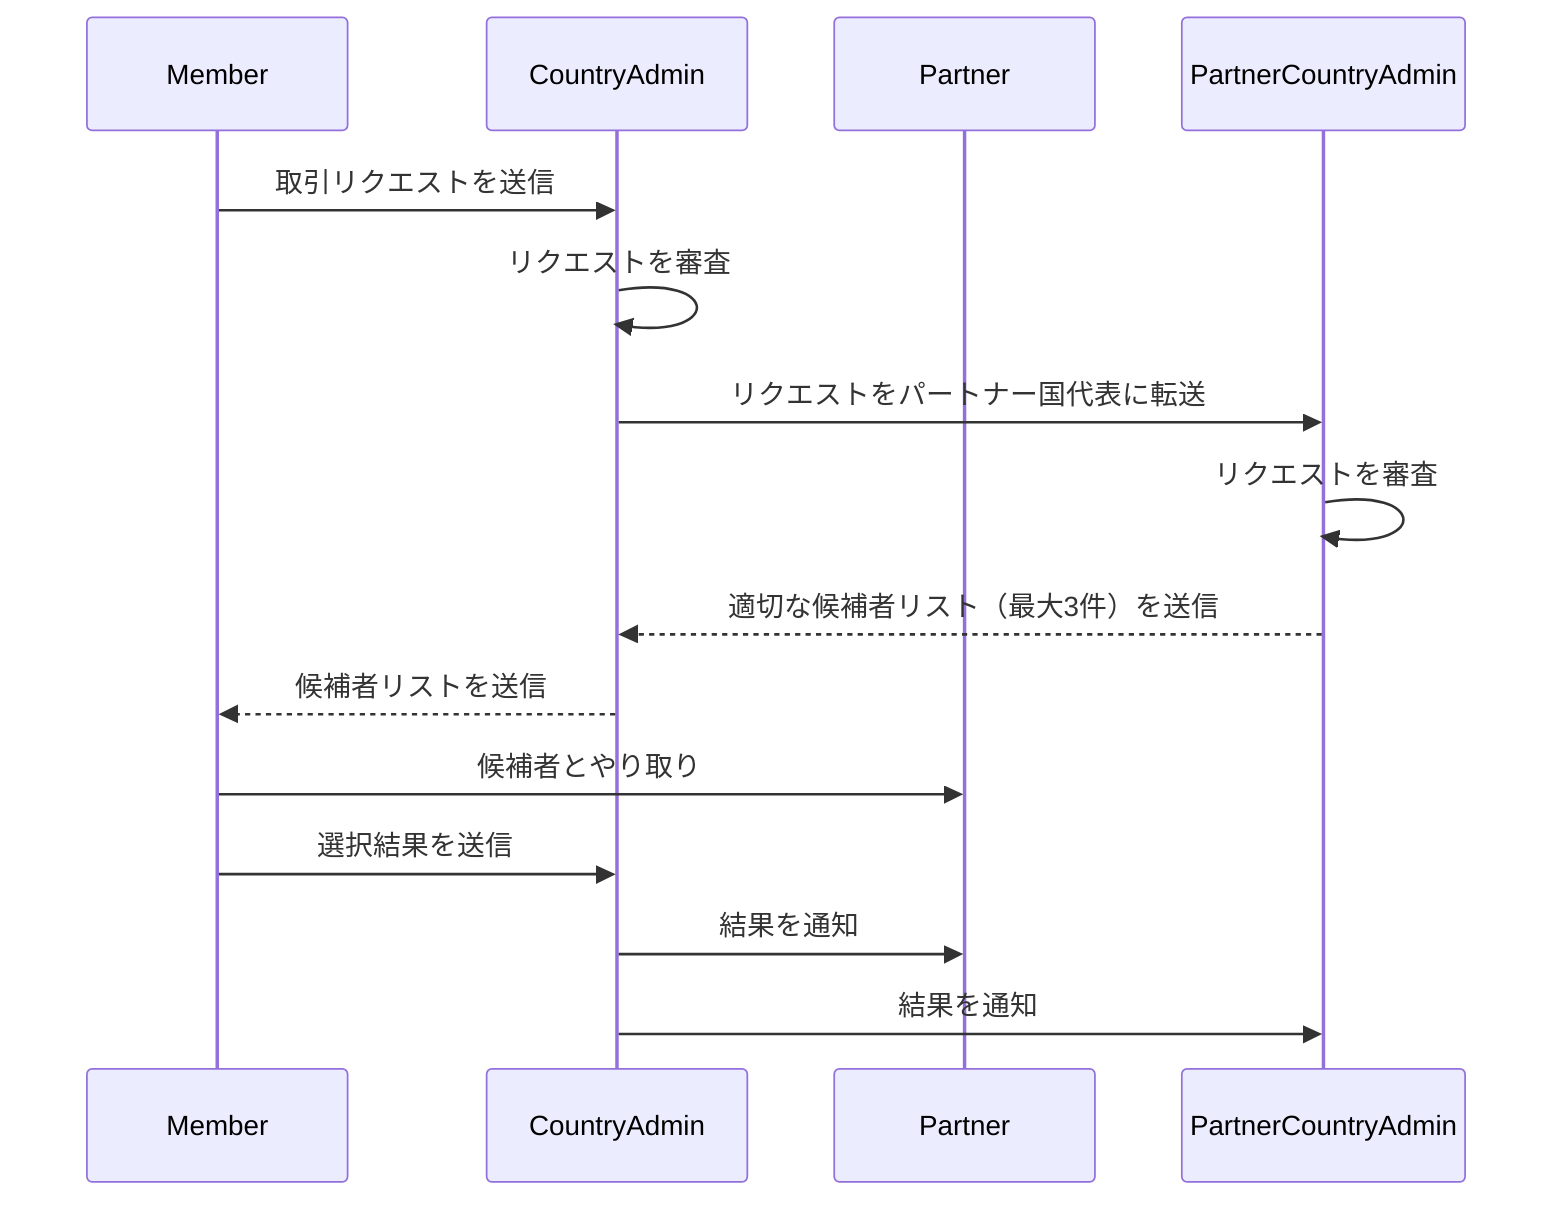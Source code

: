 sequenceDiagram
    participant Member
    participant CountryAdmin
    participant Partner
    participant PartnerCountryAdmin

    Member->>CountryAdmin: 取引リクエストを送信
    CountryAdmin->>CountryAdmin: リクエストを審査
    CountryAdmin->>PartnerCountryAdmin: リクエストをパートナー国代表に転送
    PartnerCountryAdmin->>PartnerCountryAdmin: リクエストを審査
    PartnerCountryAdmin-->>CountryAdmin: 適切な候補者リスト（最大3件）を送信
    CountryAdmin-->>Member: 候補者リストを送信
    Member->>Partner: 候補者とやり取り
    Member->>CountryAdmin: 選択結果を送信
    CountryAdmin->>Partner: 結果を通知
    CountryAdmin->>PartnerCountryAdmin: 結果を通知